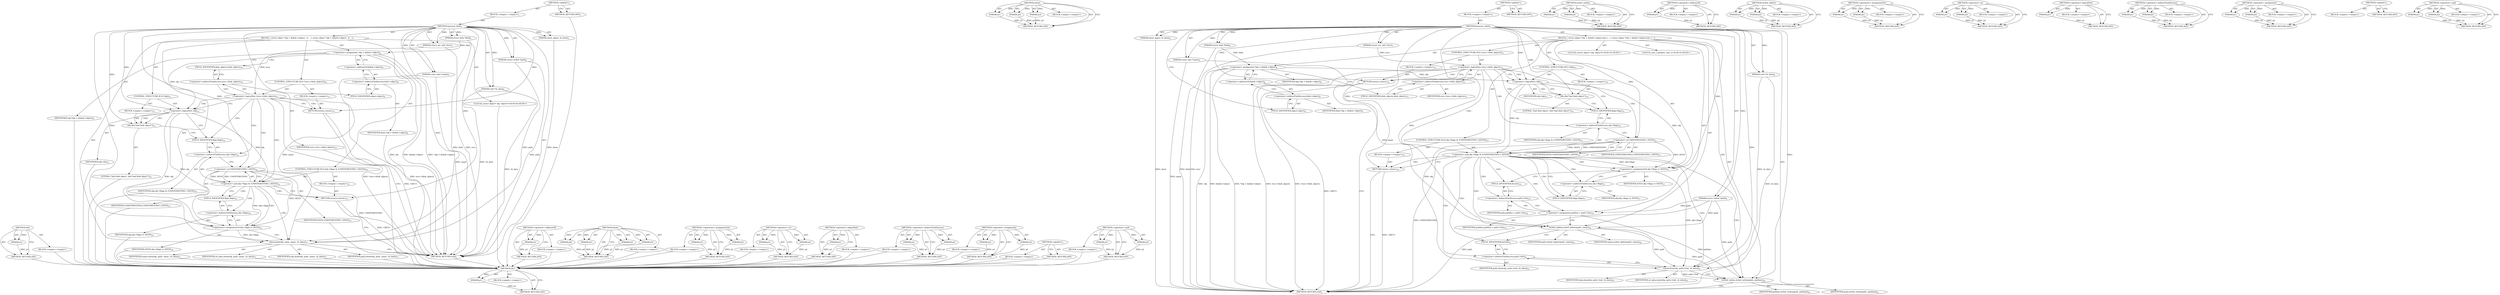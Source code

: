 digraph "&lt;operator&gt;.and" {
vulnerable_105 [label=<(METHOD,die)>];
vulnerable_106 [label=<(PARAM,p1)>];
vulnerable_107 [label=<(BLOCK,&lt;empty&gt;,&lt;empty&gt;)>];
vulnerable_108 [label=<(METHOD_RETURN,ANY)>];
vulnerable_6 [label=<(METHOD,&lt;global&gt;)<SUB>1</SUB>>];
vulnerable_7 [label=<(BLOCK,&lt;empty&gt;,&lt;empty&gt;)<SUB>1</SUB>>];
vulnerable_8 [label=<(METHOD,process_blob)<SUB>1</SUB>>];
vulnerable_9 [label=<(PARAM,struct rev_info *revs)<SUB>1</SUB>>];
vulnerable_10 [label=<(PARAM,struct blob *blob)<SUB>2</SUB>>];
vulnerable_11 [label=<(PARAM,show_object_fn show)<SUB>3</SUB>>];
vulnerable_12 [label=<(PARAM,struct strbuf *path)<SUB>4</SUB>>];
vulnerable_13 [label=<(PARAM,const char *name)<SUB>5</SUB>>];
vulnerable_14 [label=<(PARAM,void *cb_data)<SUB>6</SUB>>];
vulnerable_15 [label=<(BLOCK,{
 	struct object *obj = &amp;blob-&gt;object;
 
 	if ...,{
 	struct object *obj = &amp;blob-&gt;object;
 
 	if ...)<SUB>7</SUB>>];
vulnerable_16 [label="<(LOCAL,struct object* obj: object*)<SUB>8</SUB>>"];
vulnerable_17 [label=<(&lt;operator&gt;.assignment,*obj = &amp;blob-&gt;object)<SUB>8</SUB>>];
vulnerable_18 [label=<(IDENTIFIER,obj,*obj = &amp;blob-&gt;object)<SUB>8</SUB>>];
vulnerable_19 [label=<(&lt;operator&gt;.addressOf,&amp;blob-&gt;object)<SUB>8</SUB>>];
vulnerable_20 [label=<(&lt;operator&gt;.indirectFieldAccess,blob-&gt;object)<SUB>8</SUB>>];
vulnerable_21 [label=<(IDENTIFIER,blob,*obj = &amp;blob-&gt;object)<SUB>8</SUB>>];
vulnerable_22 [label=<(FIELD_IDENTIFIER,object,object)<SUB>8</SUB>>];
vulnerable_23 [label=<(CONTROL_STRUCTURE,IF,if (!revs-&gt;blob_objects))<SUB>10</SUB>>];
vulnerable_24 [label=<(&lt;operator&gt;.logicalNot,!revs-&gt;blob_objects)<SUB>10</SUB>>];
vulnerable_25 [label=<(&lt;operator&gt;.indirectFieldAccess,revs-&gt;blob_objects)<SUB>10</SUB>>];
vulnerable_26 [label=<(IDENTIFIER,revs,!revs-&gt;blob_objects)<SUB>10</SUB>>];
vulnerable_27 [label=<(FIELD_IDENTIFIER,blob_objects,blob_objects)<SUB>10</SUB>>];
vulnerable_28 [label=<(BLOCK,&lt;empty&gt;,&lt;empty&gt;)<SUB>11</SUB>>];
vulnerable_29 [label=<(RETURN,return;,return;)<SUB>11</SUB>>];
vulnerable_30 [label=<(CONTROL_STRUCTURE,IF,if (!obj))<SUB>12</SUB>>];
vulnerable_31 [label=<(&lt;operator&gt;.logicalNot,!obj)<SUB>12</SUB>>];
vulnerable_32 [label=<(IDENTIFIER,obj,!obj)<SUB>12</SUB>>];
vulnerable_33 [label=<(BLOCK,&lt;empty&gt;,&lt;empty&gt;)<SUB>13</SUB>>];
vulnerable_34 [label=<(die,die(&quot;bad blob object&quot;))<SUB>13</SUB>>];
vulnerable_35 [label=<(LITERAL,&quot;bad blob object&quot;,die(&quot;bad blob object&quot;))<SUB>13</SUB>>];
vulnerable_36 [label=<(CONTROL_STRUCTURE,IF,if (obj-&gt;flags &amp; (UNINTERESTING | SEEN)))<SUB>14</SUB>>];
vulnerable_37 [label=<(&lt;operator&gt;.and,obj-&gt;flags &amp; (UNINTERESTING | SEEN))<SUB>14</SUB>>];
vulnerable_38 [label=<(&lt;operator&gt;.indirectFieldAccess,obj-&gt;flags)<SUB>14</SUB>>];
vulnerable_39 [label=<(IDENTIFIER,obj,obj-&gt;flags &amp; (UNINTERESTING | SEEN))<SUB>14</SUB>>];
vulnerable_40 [label=<(FIELD_IDENTIFIER,flags,flags)<SUB>14</SUB>>];
vulnerable_41 [label=<(&lt;operator&gt;.or,UNINTERESTING | SEEN)<SUB>14</SUB>>];
vulnerable_42 [label=<(IDENTIFIER,UNINTERESTING,UNINTERESTING | SEEN)<SUB>14</SUB>>];
vulnerable_43 [label=<(IDENTIFIER,SEEN,UNINTERESTING | SEEN)<SUB>14</SUB>>];
vulnerable_44 [label=<(BLOCK,&lt;empty&gt;,&lt;empty&gt;)<SUB>15</SUB>>];
vulnerable_45 [label=<(RETURN,return;,return;)<SUB>15</SUB>>];
vulnerable_46 [label=<(&lt;operators&gt;.assignmentOr,obj-&gt;flags |= SEEN)<SUB>16</SUB>>];
vulnerable_47 [label=<(&lt;operator&gt;.indirectFieldAccess,obj-&gt;flags)<SUB>16</SUB>>];
vulnerable_48 [label=<(IDENTIFIER,obj,obj-&gt;flags |= SEEN)<SUB>16</SUB>>];
vulnerable_49 [label=<(FIELD_IDENTIFIER,flags,flags)<SUB>16</SUB>>];
vulnerable_50 [label=<(IDENTIFIER,SEEN,obj-&gt;flags |= SEEN)<SUB>16</SUB>>];
vulnerable_51 [label=<(show,show(obj, path, name, cb_data))<SUB>17</SUB>>];
vulnerable_52 [label=<(IDENTIFIER,obj,show(obj, path, name, cb_data))<SUB>17</SUB>>];
vulnerable_53 [label=<(IDENTIFIER,path,show(obj, path, name, cb_data))<SUB>17</SUB>>];
vulnerable_54 [label=<(IDENTIFIER,name,show(obj, path, name, cb_data))<SUB>17</SUB>>];
vulnerable_55 [label=<(IDENTIFIER,cb_data,show(obj, path, name, cb_data))<SUB>17</SUB>>];
vulnerable_56 [label=<(METHOD_RETURN,void)<SUB>1</SUB>>];
vulnerable_58 [label=<(METHOD_RETURN,ANY)<SUB>1</SUB>>];
vulnerable_92 [label=<(METHOD,&lt;operator&gt;.addressOf)>];
vulnerable_93 [label=<(PARAM,p1)>];
vulnerable_94 [label=<(BLOCK,&lt;empty&gt;,&lt;empty&gt;)>];
vulnerable_95 [label=<(METHOD_RETURN,ANY)>];
vulnerable_124 [label=<(METHOD,show)>];
vulnerable_125 [label=<(PARAM,p1)>];
vulnerable_126 [label=<(PARAM,p2)>];
vulnerable_127 [label=<(PARAM,p3)>];
vulnerable_128 [label=<(PARAM,p4)>];
vulnerable_129 [label=<(BLOCK,&lt;empty&gt;,&lt;empty&gt;)>];
vulnerable_130 [label=<(METHOD_RETURN,ANY)>];
vulnerable_119 [label=<(METHOD,&lt;operators&gt;.assignmentOr)>];
vulnerable_120 [label=<(PARAM,p1)>];
vulnerable_121 [label=<(PARAM,p2)>];
vulnerable_122 [label=<(BLOCK,&lt;empty&gt;,&lt;empty&gt;)>];
vulnerable_123 [label=<(METHOD_RETURN,ANY)>];
vulnerable_114 [label=<(METHOD,&lt;operator&gt;.or)>];
vulnerable_115 [label=<(PARAM,p1)>];
vulnerable_116 [label=<(PARAM,p2)>];
vulnerable_117 [label=<(BLOCK,&lt;empty&gt;,&lt;empty&gt;)>];
vulnerable_118 [label=<(METHOD_RETURN,ANY)>];
vulnerable_101 [label=<(METHOD,&lt;operator&gt;.logicalNot)>];
vulnerable_102 [label=<(PARAM,p1)>];
vulnerable_103 [label=<(BLOCK,&lt;empty&gt;,&lt;empty&gt;)>];
vulnerable_104 [label=<(METHOD_RETURN,ANY)>];
vulnerable_96 [label=<(METHOD,&lt;operator&gt;.indirectFieldAccess)>];
vulnerable_97 [label=<(PARAM,p1)>];
vulnerable_98 [label=<(PARAM,p2)>];
vulnerable_99 [label=<(BLOCK,&lt;empty&gt;,&lt;empty&gt;)>];
vulnerable_100 [label=<(METHOD_RETURN,ANY)>];
vulnerable_87 [label=<(METHOD,&lt;operator&gt;.assignment)>];
vulnerable_88 [label=<(PARAM,p1)>];
vulnerable_89 [label=<(PARAM,p2)>];
vulnerable_90 [label=<(BLOCK,&lt;empty&gt;,&lt;empty&gt;)>];
vulnerable_91 [label=<(METHOD_RETURN,ANY)>];
vulnerable_81 [label=<(METHOD,&lt;global&gt;)<SUB>1</SUB>>];
vulnerable_82 [label=<(BLOCK,&lt;empty&gt;,&lt;empty&gt;)>];
vulnerable_83 [label=<(METHOD_RETURN,ANY)>];
vulnerable_109 [label=<(METHOD,&lt;operator&gt;.and)>];
vulnerable_110 [label=<(PARAM,p1)>];
vulnerable_111 [label=<(PARAM,p2)>];
vulnerable_112 [label=<(BLOCK,&lt;empty&gt;,&lt;empty&gt;)>];
vulnerable_113 [label=<(METHOD_RETURN,ANY)>];
fixed_120 [label=<(METHOD,die)>];
fixed_121 [label=<(PARAM,p1)>];
fixed_122 [label=<(BLOCK,&lt;empty&gt;,&lt;empty&gt;)>];
fixed_123 [label=<(METHOD_RETURN,ANY)>];
fixed_144 [label=<(METHOD,show)>];
fixed_145 [label=<(PARAM,p1)>];
fixed_146 [label=<(PARAM,p2)>];
fixed_147 [label=<(PARAM,p3)>];
fixed_148 [label=<(BLOCK,&lt;empty&gt;,&lt;empty&gt;)>];
fixed_149 [label=<(METHOD_RETURN,ANY)>];
fixed_6 [label=<(METHOD,&lt;global&gt;)<SUB>1</SUB>>];
fixed_7 [label=<(BLOCK,&lt;empty&gt;,&lt;empty&gt;)<SUB>1</SUB>>];
fixed_8 [label=<(METHOD,process_blob)<SUB>1</SUB>>];
fixed_9 [label=<(PARAM,struct rev_info *revs)<SUB>1</SUB>>];
fixed_10 [label=<(PARAM,struct blob *blob)<SUB>2</SUB>>];
fixed_11 [label=<(PARAM,show_object_fn show)<SUB>3</SUB>>];
fixed_12 [label=<(PARAM,struct strbuf *path)<SUB>4</SUB>>];
fixed_13 [label=<(PARAM,const char *name)<SUB>5</SUB>>];
fixed_14 [label=<(PARAM,void *cb_data)<SUB>6</SUB>>];
fixed_15 [label=<(BLOCK,{
 	struct object *obj = &amp;blob-&gt;object;
	size_t...,{
 	struct object *obj = &amp;blob-&gt;object;
	size_t...)<SUB>7</SUB>>];
fixed_16 [label="<(LOCAL,struct object* obj: object*)<SUB>8</SUB>>"];
fixed_17 [label=<(&lt;operator&gt;.assignment,*obj = &amp;blob-&gt;object)<SUB>8</SUB>>];
fixed_18 [label=<(IDENTIFIER,obj,*obj = &amp;blob-&gt;object)<SUB>8</SUB>>];
fixed_19 [label=<(&lt;operator&gt;.addressOf,&amp;blob-&gt;object)<SUB>8</SUB>>];
fixed_20 [label=<(&lt;operator&gt;.indirectFieldAccess,blob-&gt;object)<SUB>8</SUB>>];
fixed_21 [label=<(IDENTIFIER,blob,*obj = &amp;blob-&gt;object)<SUB>8</SUB>>];
fixed_22 [label=<(FIELD_IDENTIFIER,object,object)<SUB>8</SUB>>];
fixed_23 [label="<(LOCAL,size_t pathlen: size_t)<SUB>9</SUB>>"];
fixed_24 [label=<(CONTROL_STRUCTURE,IF,if (!revs-&gt;blob_objects))<SUB>11</SUB>>];
fixed_25 [label=<(&lt;operator&gt;.logicalNot,!revs-&gt;blob_objects)<SUB>11</SUB>>];
fixed_26 [label=<(&lt;operator&gt;.indirectFieldAccess,revs-&gt;blob_objects)<SUB>11</SUB>>];
fixed_27 [label=<(IDENTIFIER,revs,!revs-&gt;blob_objects)<SUB>11</SUB>>];
fixed_28 [label=<(FIELD_IDENTIFIER,blob_objects,blob_objects)<SUB>11</SUB>>];
fixed_29 [label=<(BLOCK,&lt;empty&gt;,&lt;empty&gt;)<SUB>12</SUB>>];
fixed_30 [label=<(RETURN,return;,return;)<SUB>12</SUB>>];
fixed_31 [label=<(CONTROL_STRUCTURE,IF,if (!obj))<SUB>13</SUB>>];
fixed_32 [label=<(&lt;operator&gt;.logicalNot,!obj)<SUB>13</SUB>>];
fixed_33 [label=<(IDENTIFIER,obj,!obj)<SUB>13</SUB>>];
fixed_34 [label=<(BLOCK,&lt;empty&gt;,&lt;empty&gt;)<SUB>14</SUB>>];
fixed_35 [label=<(die,die(&quot;bad blob object&quot;))<SUB>14</SUB>>];
fixed_36 [label=<(LITERAL,&quot;bad blob object&quot;,die(&quot;bad blob object&quot;))<SUB>14</SUB>>];
fixed_37 [label=<(CONTROL_STRUCTURE,IF,if (obj-&gt;flags &amp; (UNINTERESTING | SEEN)))<SUB>15</SUB>>];
fixed_38 [label=<(&lt;operator&gt;.and,obj-&gt;flags &amp; (UNINTERESTING | SEEN))<SUB>15</SUB>>];
fixed_39 [label=<(&lt;operator&gt;.indirectFieldAccess,obj-&gt;flags)<SUB>15</SUB>>];
fixed_40 [label=<(IDENTIFIER,obj,obj-&gt;flags &amp; (UNINTERESTING | SEEN))<SUB>15</SUB>>];
fixed_41 [label=<(FIELD_IDENTIFIER,flags,flags)<SUB>15</SUB>>];
fixed_42 [label=<(&lt;operator&gt;.or,UNINTERESTING | SEEN)<SUB>15</SUB>>];
fixed_43 [label=<(IDENTIFIER,UNINTERESTING,UNINTERESTING | SEEN)<SUB>15</SUB>>];
fixed_44 [label=<(IDENTIFIER,SEEN,UNINTERESTING | SEEN)<SUB>15</SUB>>];
fixed_45 [label=<(BLOCK,&lt;empty&gt;,&lt;empty&gt;)<SUB>16</SUB>>];
fixed_46 [label=<(RETURN,return;,return;)<SUB>16</SUB>>];
fixed_47 [label=<(&lt;operators&gt;.assignmentOr,obj-&gt;flags |= SEEN)<SUB>17</SUB>>];
fixed_48 [label=<(&lt;operator&gt;.indirectFieldAccess,obj-&gt;flags)<SUB>17</SUB>>];
fixed_49 [label=<(IDENTIFIER,obj,obj-&gt;flags |= SEEN)<SUB>17</SUB>>];
fixed_50 [label=<(FIELD_IDENTIFIER,flags,flags)<SUB>17</SUB>>];
fixed_51 [label=<(IDENTIFIER,SEEN,obj-&gt;flags |= SEEN)<SUB>17</SUB>>];
fixed_52 [label=<(&lt;operator&gt;.assignment,pathlen = path-&gt;len)<SUB>19</SUB>>];
fixed_53 [label=<(IDENTIFIER,pathlen,pathlen = path-&gt;len)<SUB>19</SUB>>];
fixed_54 [label=<(&lt;operator&gt;.indirectFieldAccess,path-&gt;len)<SUB>19</SUB>>];
fixed_55 [label=<(IDENTIFIER,path,pathlen = path-&gt;len)<SUB>19</SUB>>];
fixed_56 [label=<(FIELD_IDENTIFIER,len,len)<SUB>19</SUB>>];
fixed_57 [label=<(strbuf_addstr,strbuf_addstr(path, name))<SUB>20</SUB>>];
fixed_58 [label=<(IDENTIFIER,path,strbuf_addstr(path, name))<SUB>20</SUB>>];
fixed_59 [label=<(IDENTIFIER,name,strbuf_addstr(path, name))<SUB>20</SUB>>];
fixed_60 [label=<(show,show(obj, path-&gt;buf, cb_data))<SUB>21</SUB>>];
fixed_61 [label=<(IDENTIFIER,obj,show(obj, path-&gt;buf, cb_data))<SUB>21</SUB>>];
fixed_62 [label=<(&lt;operator&gt;.indirectFieldAccess,path-&gt;buf)<SUB>21</SUB>>];
fixed_63 [label=<(IDENTIFIER,path,show(obj, path-&gt;buf, cb_data))<SUB>21</SUB>>];
fixed_64 [label=<(FIELD_IDENTIFIER,buf,buf)<SUB>21</SUB>>];
fixed_65 [label=<(IDENTIFIER,cb_data,show(obj, path-&gt;buf, cb_data))<SUB>21</SUB>>];
fixed_66 [label=<(strbuf_setlen,strbuf_setlen(path, pathlen))<SUB>22</SUB>>];
fixed_67 [label=<(IDENTIFIER,path,strbuf_setlen(path, pathlen))<SUB>22</SUB>>];
fixed_68 [label=<(IDENTIFIER,pathlen,strbuf_setlen(path, pathlen))<SUB>22</SUB>>];
fixed_69 [label=<(METHOD_RETURN,void)<SUB>1</SUB>>];
fixed_71 [label=<(METHOD_RETURN,ANY)<SUB>1</SUB>>];
fixed_150 [label=<(METHOD,strbuf_setlen)>];
fixed_151 [label=<(PARAM,p1)>];
fixed_152 [label=<(PARAM,p2)>];
fixed_153 [label=<(BLOCK,&lt;empty&gt;,&lt;empty&gt;)>];
fixed_154 [label=<(METHOD_RETURN,ANY)>];
fixed_107 [label=<(METHOD,&lt;operator&gt;.addressOf)>];
fixed_108 [label=<(PARAM,p1)>];
fixed_109 [label=<(BLOCK,&lt;empty&gt;,&lt;empty&gt;)>];
fixed_110 [label=<(METHOD_RETURN,ANY)>];
fixed_139 [label=<(METHOD,strbuf_addstr)>];
fixed_140 [label=<(PARAM,p1)>];
fixed_141 [label=<(PARAM,p2)>];
fixed_142 [label=<(BLOCK,&lt;empty&gt;,&lt;empty&gt;)>];
fixed_143 [label=<(METHOD_RETURN,ANY)>];
fixed_134 [label=<(METHOD,&lt;operators&gt;.assignmentOr)>];
fixed_135 [label=<(PARAM,p1)>];
fixed_136 [label=<(PARAM,p2)>];
fixed_137 [label=<(BLOCK,&lt;empty&gt;,&lt;empty&gt;)>];
fixed_138 [label=<(METHOD_RETURN,ANY)>];
fixed_129 [label=<(METHOD,&lt;operator&gt;.or)>];
fixed_130 [label=<(PARAM,p1)>];
fixed_131 [label=<(PARAM,p2)>];
fixed_132 [label=<(BLOCK,&lt;empty&gt;,&lt;empty&gt;)>];
fixed_133 [label=<(METHOD_RETURN,ANY)>];
fixed_116 [label=<(METHOD,&lt;operator&gt;.logicalNot)>];
fixed_117 [label=<(PARAM,p1)>];
fixed_118 [label=<(BLOCK,&lt;empty&gt;,&lt;empty&gt;)>];
fixed_119 [label=<(METHOD_RETURN,ANY)>];
fixed_111 [label=<(METHOD,&lt;operator&gt;.indirectFieldAccess)>];
fixed_112 [label=<(PARAM,p1)>];
fixed_113 [label=<(PARAM,p2)>];
fixed_114 [label=<(BLOCK,&lt;empty&gt;,&lt;empty&gt;)>];
fixed_115 [label=<(METHOD_RETURN,ANY)>];
fixed_102 [label=<(METHOD,&lt;operator&gt;.assignment)>];
fixed_103 [label=<(PARAM,p1)>];
fixed_104 [label=<(PARAM,p2)>];
fixed_105 [label=<(BLOCK,&lt;empty&gt;,&lt;empty&gt;)>];
fixed_106 [label=<(METHOD_RETURN,ANY)>];
fixed_96 [label=<(METHOD,&lt;global&gt;)<SUB>1</SUB>>];
fixed_97 [label=<(BLOCK,&lt;empty&gt;,&lt;empty&gt;)>];
fixed_98 [label=<(METHOD_RETURN,ANY)>];
fixed_124 [label=<(METHOD,&lt;operator&gt;.and)>];
fixed_125 [label=<(PARAM,p1)>];
fixed_126 [label=<(PARAM,p2)>];
fixed_127 [label=<(BLOCK,&lt;empty&gt;,&lt;empty&gt;)>];
fixed_128 [label=<(METHOD_RETURN,ANY)>];
vulnerable_105 -> vulnerable_106  [key=0, label="AST: "];
vulnerable_105 -> vulnerable_106  [key=1, label="DDG: "];
vulnerable_105 -> vulnerable_107  [key=0, label="AST: "];
vulnerable_105 -> vulnerable_108  [key=0, label="AST: "];
vulnerable_105 -> vulnerable_108  [key=1, label="CFG: "];
vulnerable_106 -> vulnerable_108  [key=0, label="DDG: p1"];
vulnerable_107 -> fixed_120  [key=0];
vulnerable_108 -> fixed_120  [key=0];
vulnerable_6 -> vulnerable_7  [key=0, label="AST: "];
vulnerable_6 -> vulnerable_58  [key=0, label="AST: "];
vulnerable_6 -> vulnerable_58  [key=1, label="CFG: "];
vulnerable_7 -> vulnerable_8  [key=0, label="AST: "];
vulnerable_8 -> vulnerable_9  [key=0, label="AST: "];
vulnerable_8 -> vulnerable_9  [key=1, label="DDG: "];
vulnerable_8 -> vulnerable_10  [key=0, label="AST: "];
vulnerable_8 -> vulnerable_10  [key=1, label="DDG: "];
vulnerable_8 -> vulnerable_11  [key=0, label="AST: "];
vulnerable_8 -> vulnerable_11  [key=1, label="DDG: "];
vulnerable_8 -> vulnerable_12  [key=0, label="AST: "];
vulnerable_8 -> vulnerable_12  [key=1, label="DDG: "];
vulnerable_8 -> vulnerable_13  [key=0, label="AST: "];
vulnerable_8 -> vulnerable_13  [key=1, label="DDG: "];
vulnerable_8 -> vulnerable_14  [key=0, label="AST: "];
vulnerable_8 -> vulnerable_14  [key=1, label="DDG: "];
vulnerable_8 -> vulnerable_15  [key=0, label="AST: "];
vulnerable_8 -> vulnerable_56  [key=0, label="AST: "];
vulnerable_8 -> vulnerable_22  [key=0, label="CFG: "];
vulnerable_8 -> vulnerable_46  [key=0, label="DDG: "];
vulnerable_8 -> vulnerable_51  [key=0, label="DDG: "];
vulnerable_8 -> vulnerable_29  [key=0, label="DDG: "];
vulnerable_8 -> vulnerable_31  [key=0, label="DDG: "];
vulnerable_8 -> vulnerable_45  [key=0, label="DDG: "];
vulnerable_8 -> vulnerable_34  [key=0, label="DDG: "];
vulnerable_8 -> vulnerable_41  [key=0, label="DDG: "];
vulnerable_9 -> vulnerable_56  [key=0, label="DDG: revs"];
vulnerable_9 -> vulnerable_24  [key=0, label="DDG: revs"];
vulnerable_10 -> vulnerable_56  [key=0, label="DDG: blob"];
vulnerable_10 -> vulnerable_17  [key=0, label="DDG: blob"];
vulnerable_11 -> vulnerable_56  [key=0, label="DDG: show"];
vulnerable_12 -> vulnerable_56  [key=0, label="DDG: path"];
vulnerable_12 -> vulnerable_51  [key=0, label="DDG: path"];
vulnerable_13 -> vulnerable_56  [key=0, label="DDG: name"];
vulnerable_13 -> vulnerable_51  [key=0, label="DDG: name"];
vulnerable_14 -> vulnerable_56  [key=0, label="DDG: cb_data"];
vulnerable_14 -> vulnerable_51  [key=0, label="DDG: cb_data"];
vulnerable_15 -> vulnerable_16  [key=0, label="AST: "];
vulnerable_15 -> vulnerable_17  [key=0, label="AST: "];
vulnerable_15 -> vulnerable_23  [key=0, label="AST: "];
vulnerable_15 -> vulnerable_30  [key=0, label="AST: "];
vulnerable_15 -> vulnerable_36  [key=0, label="AST: "];
vulnerable_15 -> vulnerable_46  [key=0, label="AST: "];
vulnerable_15 -> vulnerable_51  [key=0, label="AST: "];
vulnerable_16 -> fixed_120  [key=0];
vulnerable_17 -> vulnerable_18  [key=0, label="AST: "];
vulnerable_17 -> vulnerable_19  [key=0, label="AST: "];
vulnerable_17 -> vulnerable_27  [key=0, label="CFG: "];
vulnerable_17 -> vulnerable_56  [key=0, label="DDG: obj"];
vulnerable_17 -> vulnerable_56  [key=1, label="DDG: &amp;blob-&gt;object"];
vulnerable_17 -> vulnerable_56  [key=2, label="DDG: *obj = &amp;blob-&gt;object"];
vulnerable_17 -> vulnerable_31  [key=0, label="DDG: obj"];
vulnerable_18 -> fixed_120  [key=0];
vulnerable_19 -> vulnerable_20  [key=0, label="AST: "];
vulnerable_19 -> vulnerable_17  [key=0, label="CFG: "];
vulnerable_20 -> vulnerable_21  [key=0, label="AST: "];
vulnerable_20 -> vulnerable_22  [key=0, label="AST: "];
vulnerable_20 -> vulnerable_19  [key=0, label="CFG: "];
vulnerable_21 -> fixed_120  [key=0];
vulnerable_22 -> vulnerable_20  [key=0, label="CFG: "];
vulnerable_23 -> vulnerable_24  [key=0, label="AST: "];
vulnerable_23 -> vulnerable_28  [key=0, label="AST: "];
vulnerable_24 -> vulnerable_25  [key=0, label="AST: "];
vulnerable_24 -> vulnerable_29  [key=0, label="CFG: "];
vulnerable_24 -> vulnerable_29  [key=1, label="CDG: "];
vulnerable_24 -> vulnerable_31  [key=0, label="CFG: "];
vulnerable_24 -> vulnerable_31  [key=1, label="CDG: "];
vulnerable_24 -> vulnerable_56  [key=0, label="DDG: revs-&gt;blob_objects"];
vulnerable_24 -> vulnerable_56  [key=1, label="DDG: !revs-&gt;blob_objects"];
vulnerable_24 -> vulnerable_40  [key=0, label="CDG: "];
vulnerable_24 -> vulnerable_37  [key=0, label="CDG: "];
vulnerable_24 -> vulnerable_38  [key=0, label="CDG: "];
vulnerable_24 -> vulnerable_41  [key=0, label="CDG: "];
vulnerable_25 -> vulnerable_26  [key=0, label="AST: "];
vulnerable_25 -> vulnerable_27  [key=0, label="AST: "];
vulnerable_25 -> vulnerable_24  [key=0, label="CFG: "];
vulnerable_26 -> fixed_120  [key=0];
vulnerable_27 -> vulnerable_25  [key=0, label="CFG: "];
vulnerable_28 -> vulnerable_29  [key=0, label="AST: "];
vulnerable_29 -> vulnerable_56  [key=0, label="CFG: "];
vulnerable_29 -> vulnerable_56  [key=1, label="DDG: &lt;RET&gt;"];
vulnerable_30 -> vulnerable_31  [key=0, label="AST: "];
vulnerable_30 -> vulnerable_33  [key=0, label="AST: "];
vulnerable_31 -> vulnerable_32  [key=0, label="AST: "];
vulnerable_31 -> vulnerable_34  [key=0, label="CFG: "];
vulnerable_31 -> vulnerable_34  [key=1, label="CDG: "];
vulnerable_31 -> vulnerable_40  [key=0, label="CFG: "];
vulnerable_31 -> vulnerable_46  [key=0, label="DDG: obj"];
vulnerable_31 -> vulnerable_51  [key=0, label="DDG: obj"];
vulnerable_31 -> vulnerable_37  [key=0, label="DDG: obj"];
vulnerable_32 -> fixed_120  [key=0];
vulnerable_33 -> vulnerable_34  [key=0, label="AST: "];
vulnerable_34 -> vulnerable_35  [key=0, label="AST: "];
vulnerable_34 -> vulnerable_40  [key=0, label="CFG: "];
vulnerable_35 -> fixed_120  [key=0];
vulnerable_36 -> vulnerable_37  [key=0, label="AST: "];
vulnerable_36 -> vulnerable_44  [key=0, label="AST: "];
vulnerable_37 -> vulnerable_38  [key=0, label="AST: "];
vulnerable_37 -> vulnerable_41  [key=0, label="AST: "];
vulnerable_37 -> vulnerable_45  [key=0, label="CFG: "];
vulnerable_37 -> vulnerable_45  [key=1, label="CDG: "];
vulnerable_37 -> vulnerable_49  [key=0, label="CFG: "];
vulnerable_37 -> vulnerable_49  [key=1, label="CDG: "];
vulnerable_37 -> vulnerable_46  [key=0, label="DDG: obj-&gt;flags"];
vulnerable_37 -> vulnerable_46  [key=1, label="CDG: "];
vulnerable_37 -> vulnerable_47  [key=0, label="CDG: "];
vulnerable_37 -> vulnerable_51  [key=0, label="CDG: "];
vulnerable_38 -> vulnerable_39  [key=0, label="AST: "];
vulnerable_38 -> vulnerable_40  [key=0, label="AST: "];
vulnerable_38 -> vulnerable_41  [key=0, label="CFG: "];
vulnerable_39 -> fixed_120  [key=0];
vulnerable_40 -> vulnerable_38  [key=0, label="CFG: "];
vulnerable_41 -> vulnerable_42  [key=0, label="AST: "];
vulnerable_41 -> vulnerable_43  [key=0, label="AST: "];
vulnerable_41 -> vulnerable_37  [key=0, label="CFG: "];
vulnerable_41 -> vulnerable_37  [key=1, label="DDG: UNINTERESTING"];
vulnerable_41 -> vulnerable_37  [key=2, label="DDG: SEEN"];
vulnerable_41 -> vulnerable_56  [key=0, label="DDG: UNINTERESTING"];
vulnerable_41 -> vulnerable_46  [key=0, label="DDG: SEEN"];
vulnerable_42 -> fixed_120  [key=0];
vulnerable_43 -> fixed_120  [key=0];
vulnerable_44 -> vulnerable_45  [key=0, label="AST: "];
vulnerable_45 -> vulnerable_56  [key=0, label="CFG: "];
vulnerable_45 -> vulnerable_56  [key=1, label="DDG: &lt;RET&gt;"];
vulnerable_46 -> vulnerable_47  [key=0, label="AST: "];
vulnerable_46 -> vulnerable_50  [key=0, label="AST: "];
vulnerable_46 -> vulnerable_51  [key=0, label="CFG: "];
vulnerable_46 -> vulnerable_51  [key=1, label="DDG: obj-&gt;flags"];
vulnerable_47 -> vulnerable_48  [key=0, label="AST: "];
vulnerable_47 -> vulnerable_49  [key=0, label="AST: "];
vulnerable_47 -> vulnerable_46  [key=0, label="CFG: "];
vulnerable_48 -> fixed_120  [key=0];
vulnerable_49 -> vulnerable_47  [key=0, label="CFG: "];
vulnerable_50 -> fixed_120  [key=0];
vulnerable_51 -> vulnerable_52  [key=0, label="AST: "];
vulnerable_51 -> vulnerable_53  [key=0, label="AST: "];
vulnerable_51 -> vulnerable_54  [key=0, label="AST: "];
vulnerable_51 -> vulnerable_55  [key=0, label="AST: "];
vulnerable_51 -> vulnerable_56  [key=0, label="CFG: "];
vulnerable_52 -> fixed_120  [key=0];
vulnerable_53 -> fixed_120  [key=0];
vulnerable_54 -> fixed_120  [key=0];
vulnerable_55 -> fixed_120  [key=0];
vulnerable_56 -> fixed_120  [key=0];
vulnerable_58 -> fixed_120  [key=0];
vulnerable_92 -> vulnerable_93  [key=0, label="AST: "];
vulnerable_92 -> vulnerable_93  [key=1, label="DDG: "];
vulnerable_92 -> vulnerable_94  [key=0, label="AST: "];
vulnerable_92 -> vulnerable_95  [key=0, label="AST: "];
vulnerable_92 -> vulnerable_95  [key=1, label="CFG: "];
vulnerable_93 -> vulnerable_95  [key=0, label="DDG: p1"];
vulnerable_94 -> fixed_120  [key=0];
vulnerable_95 -> fixed_120  [key=0];
vulnerable_124 -> vulnerable_125  [key=0, label="AST: "];
vulnerable_124 -> vulnerable_125  [key=1, label="DDG: "];
vulnerable_124 -> vulnerable_129  [key=0, label="AST: "];
vulnerable_124 -> vulnerable_126  [key=0, label="AST: "];
vulnerable_124 -> vulnerable_126  [key=1, label="DDG: "];
vulnerable_124 -> vulnerable_130  [key=0, label="AST: "];
vulnerable_124 -> vulnerable_130  [key=1, label="CFG: "];
vulnerable_124 -> vulnerable_127  [key=0, label="AST: "];
vulnerable_124 -> vulnerable_127  [key=1, label="DDG: "];
vulnerable_124 -> vulnerable_128  [key=0, label="AST: "];
vulnerable_124 -> vulnerable_128  [key=1, label="DDG: "];
vulnerable_125 -> vulnerable_130  [key=0, label="DDG: p1"];
vulnerable_126 -> vulnerable_130  [key=0, label="DDG: p2"];
vulnerable_127 -> vulnerable_130  [key=0, label="DDG: p3"];
vulnerable_128 -> vulnerable_130  [key=0, label="DDG: p4"];
vulnerable_129 -> fixed_120  [key=0];
vulnerable_130 -> fixed_120  [key=0];
vulnerable_119 -> vulnerable_120  [key=0, label="AST: "];
vulnerable_119 -> vulnerable_120  [key=1, label="DDG: "];
vulnerable_119 -> vulnerable_122  [key=0, label="AST: "];
vulnerable_119 -> vulnerable_121  [key=0, label="AST: "];
vulnerable_119 -> vulnerable_121  [key=1, label="DDG: "];
vulnerable_119 -> vulnerable_123  [key=0, label="AST: "];
vulnerable_119 -> vulnerable_123  [key=1, label="CFG: "];
vulnerable_120 -> vulnerable_123  [key=0, label="DDG: p1"];
vulnerable_121 -> vulnerable_123  [key=0, label="DDG: p2"];
vulnerable_122 -> fixed_120  [key=0];
vulnerable_123 -> fixed_120  [key=0];
vulnerable_114 -> vulnerable_115  [key=0, label="AST: "];
vulnerable_114 -> vulnerable_115  [key=1, label="DDG: "];
vulnerable_114 -> vulnerable_117  [key=0, label="AST: "];
vulnerable_114 -> vulnerable_116  [key=0, label="AST: "];
vulnerable_114 -> vulnerable_116  [key=1, label="DDG: "];
vulnerable_114 -> vulnerable_118  [key=0, label="AST: "];
vulnerable_114 -> vulnerable_118  [key=1, label="CFG: "];
vulnerable_115 -> vulnerable_118  [key=0, label="DDG: p1"];
vulnerable_116 -> vulnerable_118  [key=0, label="DDG: p2"];
vulnerable_117 -> fixed_120  [key=0];
vulnerable_118 -> fixed_120  [key=0];
vulnerable_101 -> vulnerable_102  [key=0, label="AST: "];
vulnerable_101 -> vulnerable_102  [key=1, label="DDG: "];
vulnerable_101 -> vulnerable_103  [key=0, label="AST: "];
vulnerable_101 -> vulnerable_104  [key=0, label="AST: "];
vulnerable_101 -> vulnerable_104  [key=1, label="CFG: "];
vulnerable_102 -> vulnerable_104  [key=0, label="DDG: p1"];
vulnerable_103 -> fixed_120  [key=0];
vulnerable_104 -> fixed_120  [key=0];
vulnerable_96 -> vulnerable_97  [key=0, label="AST: "];
vulnerable_96 -> vulnerable_97  [key=1, label="DDG: "];
vulnerable_96 -> vulnerable_99  [key=0, label="AST: "];
vulnerable_96 -> vulnerable_98  [key=0, label="AST: "];
vulnerable_96 -> vulnerable_98  [key=1, label="DDG: "];
vulnerable_96 -> vulnerable_100  [key=0, label="AST: "];
vulnerable_96 -> vulnerable_100  [key=1, label="CFG: "];
vulnerable_97 -> vulnerable_100  [key=0, label="DDG: p1"];
vulnerable_98 -> vulnerable_100  [key=0, label="DDG: p2"];
vulnerable_99 -> fixed_120  [key=0];
vulnerable_100 -> fixed_120  [key=0];
vulnerable_87 -> vulnerable_88  [key=0, label="AST: "];
vulnerable_87 -> vulnerable_88  [key=1, label="DDG: "];
vulnerable_87 -> vulnerable_90  [key=0, label="AST: "];
vulnerable_87 -> vulnerable_89  [key=0, label="AST: "];
vulnerable_87 -> vulnerable_89  [key=1, label="DDG: "];
vulnerable_87 -> vulnerable_91  [key=0, label="AST: "];
vulnerable_87 -> vulnerable_91  [key=1, label="CFG: "];
vulnerable_88 -> vulnerable_91  [key=0, label="DDG: p1"];
vulnerable_89 -> vulnerable_91  [key=0, label="DDG: p2"];
vulnerable_90 -> fixed_120  [key=0];
vulnerable_91 -> fixed_120  [key=0];
vulnerable_81 -> vulnerable_82  [key=0, label="AST: "];
vulnerable_81 -> vulnerable_83  [key=0, label="AST: "];
vulnerable_81 -> vulnerable_83  [key=1, label="CFG: "];
vulnerable_82 -> fixed_120  [key=0];
vulnerable_83 -> fixed_120  [key=0];
vulnerable_109 -> vulnerable_110  [key=0, label="AST: "];
vulnerable_109 -> vulnerable_110  [key=1, label="DDG: "];
vulnerable_109 -> vulnerable_112  [key=0, label="AST: "];
vulnerable_109 -> vulnerable_111  [key=0, label="AST: "];
vulnerable_109 -> vulnerable_111  [key=1, label="DDG: "];
vulnerable_109 -> vulnerable_113  [key=0, label="AST: "];
vulnerable_109 -> vulnerable_113  [key=1, label="CFG: "];
vulnerable_110 -> vulnerable_113  [key=0, label="DDG: p1"];
vulnerable_111 -> vulnerable_113  [key=0, label="DDG: p2"];
vulnerable_112 -> fixed_120  [key=0];
vulnerable_113 -> fixed_120  [key=0];
fixed_120 -> fixed_121  [key=0, label="AST: "];
fixed_120 -> fixed_121  [key=1, label="DDG: "];
fixed_120 -> fixed_122  [key=0, label="AST: "];
fixed_120 -> fixed_123  [key=0, label="AST: "];
fixed_120 -> fixed_123  [key=1, label="CFG: "];
fixed_121 -> fixed_123  [key=0, label="DDG: p1"];
fixed_144 -> fixed_145  [key=0, label="AST: "];
fixed_144 -> fixed_145  [key=1, label="DDG: "];
fixed_144 -> fixed_148  [key=0, label="AST: "];
fixed_144 -> fixed_146  [key=0, label="AST: "];
fixed_144 -> fixed_146  [key=1, label="DDG: "];
fixed_144 -> fixed_149  [key=0, label="AST: "];
fixed_144 -> fixed_149  [key=1, label="CFG: "];
fixed_144 -> fixed_147  [key=0, label="AST: "];
fixed_144 -> fixed_147  [key=1, label="DDG: "];
fixed_145 -> fixed_149  [key=0, label="DDG: p1"];
fixed_146 -> fixed_149  [key=0, label="DDG: p2"];
fixed_147 -> fixed_149  [key=0, label="DDG: p3"];
fixed_6 -> fixed_7  [key=0, label="AST: "];
fixed_6 -> fixed_71  [key=0, label="AST: "];
fixed_6 -> fixed_71  [key=1, label="CFG: "];
fixed_7 -> fixed_8  [key=0, label="AST: "];
fixed_8 -> fixed_9  [key=0, label="AST: "];
fixed_8 -> fixed_9  [key=1, label="DDG: "];
fixed_8 -> fixed_10  [key=0, label="AST: "];
fixed_8 -> fixed_10  [key=1, label="DDG: "];
fixed_8 -> fixed_11  [key=0, label="AST: "];
fixed_8 -> fixed_11  [key=1, label="DDG: "];
fixed_8 -> fixed_12  [key=0, label="AST: "];
fixed_8 -> fixed_12  [key=1, label="DDG: "];
fixed_8 -> fixed_13  [key=0, label="AST: "];
fixed_8 -> fixed_13  [key=1, label="DDG: "];
fixed_8 -> fixed_14  [key=0, label="AST: "];
fixed_8 -> fixed_14  [key=1, label="DDG: "];
fixed_8 -> fixed_15  [key=0, label="AST: "];
fixed_8 -> fixed_69  [key=0, label="AST: "];
fixed_8 -> fixed_22  [key=0, label="CFG: "];
fixed_8 -> fixed_47  [key=0, label="DDG: "];
fixed_8 -> fixed_57  [key=0, label="DDG: "];
fixed_8 -> fixed_60  [key=0, label="DDG: "];
fixed_8 -> fixed_66  [key=0, label="DDG: "];
fixed_8 -> fixed_30  [key=0, label="DDG: "];
fixed_8 -> fixed_32  [key=0, label="DDG: "];
fixed_8 -> fixed_46  [key=0, label="DDG: "];
fixed_8 -> fixed_35  [key=0, label="DDG: "];
fixed_8 -> fixed_42  [key=0, label="DDG: "];
fixed_9 -> fixed_69  [key=0, label="DDG: revs"];
fixed_9 -> fixed_25  [key=0, label="DDG: revs"];
fixed_10 -> fixed_69  [key=0, label="DDG: blob"];
fixed_10 -> fixed_17  [key=0, label="DDG: blob"];
fixed_11 -> fixed_69  [key=0, label="DDG: show"];
fixed_12 -> fixed_69  [key=0, label="DDG: path"];
fixed_12 -> fixed_52  [key=0, label="DDG: path"];
fixed_12 -> fixed_57  [key=0, label="DDG: path"];
fixed_12 -> fixed_66  [key=0, label="DDG: path"];
fixed_13 -> fixed_69  [key=0, label="DDG: name"];
fixed_13 -> fixed_57  [key=0, label="DDG: name"];
fixed_14 -> fixed_69  [key=0, label="DDG: cb_data"];
fixed_14 -> fixed_60  [key=0, label="DDG: cb_data"];
fixed_15 -> fixed_16  [key=0, label="AST: "];
fixed_15 -> fixed_17  [key=0, label="AST: "];
fixed_15 -> fixed_23  [key=0, label="AST: "];
fixed_15 -> fixed_24  [key=0, label="AST: "];
fixed_15 -> fixed_31  [key=0, label="AST: "];
fixed_15 -> fixed_37  [key=0, label="AST: "];
fixed_15 -> fixed_47  [key=0, label="AST: "];
fixed_15 -> fixed_52  [key=0, label="AST: "];
fixed_15 -> fixed_57  [key=0, label="AST: "];
fixed_15 -> fixed_60  [key=0, label="AST: "];
fixed_15 -> fixed_66  [key=0, label="AST: "];
fixed_17 -> fixed_18  [key=0, label="AST: "];
fixed_17 -> fixed_19  [key=0, label="AST: "];
fixed_17 -> fixed_28  [key=0, label="CFG: "];
fixed_17 -> fixed_69  [key=0, label="DDG: obj"];
fixed_17 -> fixed_69  [key=1, label="DDG: &amp;blob-&gt;object"];
fixed_17 -> fixed_69  [key=2, label="DDG: *obj = &amp;blob-&gt;object"];
fixed_17 -> fixed_32  [key=0, label="DDG: obj"];
fixed_19 -> fixed_20  [key=0, label="AST: "];
fixed_19 -> fixed_17  [key=0, label="CFG: "];
fixed_20 -> fixed_21  [key=0, label="AST: "];
fixed_20 -> fixed_22  [key=0, label="AST: "];
fixed_20 -> fixed_19  [key=0, label="CFG: "];
fixed_22 -> fixed_20  [key=0, label="CFG: "];
fixed_24 -> fixed_25  [key=0, label="AST: "];
fixed_24 -> fixed_29  [key=0, label="AST: "];
fixed_25 -> fixed_26  [key=0, label="AST: "];
fixed_25 -> fixed_30  [key=0, label="CFG: "];
fixed_25 -> fixed_30  [key=1, label="CDG: "];
fixed_25 -> fixed_32  [key=0, label="CFG: "];
fixed_25 -> fixed_32  [key=1, label="CDG: "];
fixed_25 -> fixed_69  [key=0, label="DDG: revs-&gt;blob_objects"];
fixed_25 -> fixed_69  [key=1, label="DDG: !revs-&gt;blob_objects"];
fixed_25 -> fixed_42  [key=0, label="CDG: "];
fixed_25 -> fixed_38  [key=0, label="CDG: "];
fixed_25 -> fixed_41  [key=0, label="CDG: "];
fixed_25 -> fixed_39  [key=0, label="CDG: "];
fixed_26 -> fixed_27  [key=0, label="AST: "];
fixed_26 -> fixed_28  [key=0, label="AST: "];
fixed_26 -> fixed_25  [key=0, label="CFG: "];
fixed_28 -> fixed_26  [key=0, label="CFG: "];
fixed_29 -> fixed_30  [key=0, label="AST: "];
fixed_30 -> fixed_69  [key=0, label="CFG: "];
fixed_30 -> fixed_69  [key=1, label="DDG: &lt;RET&gt;"];
fixed_31 -> fixed_32  [key=0, label="AST: "];
fixed_31 -> fixed_34  [key=0, label="AST: "];
fixed_32 -> fixed_33  [key=0, label="AST: "];
fixed_32 -> fixed_35  [key=0, label="CFG: "];
fixed_32 -> fixed_35  [key=1, label="CDG: "];
fixed_32 -> fixed_41  [key=0, label="CFG: "];
fixed_32 -> fixed_47  [key=0, label="DDG: obj"];
fixed_32 -> fixed_60  [key=0, label="DDG: obj"];
fixed_32 -> fixed_38  [key=0, label="DDG: obj"];
fixed_34 -> fixed_35  [key=0, label="AST: "];
fixed_35 -> fixed_36  [key=0, label="AST: "];
fixed_35 -> fixed_41  [key=0, label="CFG: "];
fixed_37 -> fixed_38  [key=0, label="AST: "];
fixed_37 -> fixed_45  [key=0, label="AST: "];
fixed_38 -> fixed_39  [key=0, label="AST: "];
fixed_38 -> fixed_42  [key=0, label="AST: "];
fixed_38 -> fixed_46  [key=0, label="CFG: "];
fixed_38 -> fixed_46  [key=1, label="CDG: "];
fixed_38 -> fixed_50  [key=0, label="CFG: "];
fixed_38 -> fixed_50  [key=1, label="CDG: "];
fixed_38 -> fixed_47  [key=0, label="DDG: obj-&gt;flags"];
fixed_38 -> fixed_47  [key=1, label="CDG: "];
fixed_38 -> fixed_48  [key=0, label="CDG: "];
fixed_38 -> fixed_60  [key=0, label="CDG: "];
fixed_38 -> fixed_64  [key=0, label="CDG: "];
fixed_38 -> fixed_57  [key=0, label="CDG: "];
fixed_38 -> fixed_66  [key=0, label="CDG: "];
fixed_38 -> fixed_52  [key=0, label="CDG: "];
fixed_38 -> fixed_56  [key=0, label="CDG: "];
fixed_38 -> fixed_54  [key=0, label="CDG: "];
fixed_38 -> fixed_62  [key=0, label="CDG: "];
fixed_39 -> fixed_40  [key=0, label="AST: "];
fixed_39 -> fixed_41  [key=0, label="AST: "];
fixed_39 -> fixed_42  [key=0, label="CFG: "];
fixed_41 -> fixed_39  [key=0, label="CFG: "];
fixed_42 -> fixed_43  [key=0, label="AST: "];
fixed_42 -> fixed_44  [key=0, label="AST: "];
fixed_42 -> fixed_38  [key=0, label="CFG: "];
fixed_42 -> fixed_38  [key=1, label="DDG: UNINTERESTING"];
fixed_42 -> fixed_38  [key=2, label="DDG: SEEN"];
fixed_42 -> fixed_69  [key=0, label="DDG: UNINTERESTING"];
fixed_42 -> fixed_47  [key=0, label="DDG: SEEN"];
fixed_45 -> fixed_46  [key=0, label="AST: "];
fixed_46 -> fixed_69  [key=0, label="CFG: "];
fixed_46 -> fixed_69  [key=1, label="DDG: &lt;RET&gt;"];
fixed_47 -> fixed_48  [key=0, label="AST: "];
fixed_47 -> fixed_51  [key=0, label="AST: "];
fixed_47 -> fixed_56  [key=0, label="CFG: "];
fixed_47 -> fixed_60  [key=0, label="DDG: obj-&gt;flags"];
fixed_48 -> fixed_49  [key=0, label="AST: "];
fixed_48 -> fixed_50  [key=0, label="AST: "];
fixed_48 -> fixed_47  [key=0, label="CFG: "];
fixed_50 -> fixed_48  [key=0, label="CFG: "];
fixed_52 -> fixed_53  [key=0, label="AST: "];
fixed_52 -> fixed_54  [key=0, label="AST: "];
fixed_52 -> fixed_57  [key=0, label="CFG: "];
fixed_52 -> fixed_66  [key=0, label="DDG: pathlen"];
fixed_54 -> fixed_55  [key=0, label="AST: "];
fixed_54 -> fixed_56  [key=0, label="AST: "];
fixed_54 -> fixed_52  [key=0, label="CFG: "];
fixed_56 -> fixed_54  [key=0, label="CFG: "];
fixed_57 -> fixed_58  [key=0, label="AST: "];
fixed_57 -> fixed_59  [key=0, label="AST: "];
fixed_57 -> fixed_64  [key=0, label="CFG: "];
fixed_57 -> fixed_60  [key=0, label="DDG: path"];
fixed_57 -> fixed_66  [key=0, label="DDG: path"];
fixed_60 -> fixed_61  [key=0, label="AST: "];
fixed_60 -> fixed_62  [key=0, label="AST: "];
fixed_60 -> fixed_65  [key=0, label="AST: "];
fixed_60 -> fixed_66  [key=0, label="CFG: "];
fixed_60 -> fixed_66  [key=1, label="DDG: path-&gt;buf"];
fixed_62 -> fixed_63  [key=0, label="AST: "];
fixed_62 -> fixed_64  [key=0, label="AST: "];
fixed_62 -> fixed_60  [key=0, label="CFG: "];
fixed_64 -> fixed_62  [key=0, label="CFG: "];
fixed_66 -> fixed_67  [key=0, label="AST: "];
fixed_66 -> fixed_68  [key=0, label="AST: "];
fixed_66 -> fixed_69  [key=0, label="CFG: "];
fixed_150 -> fixed_151  [key=0, label="AST: "];
fixed_150 -> fixed_151  [key=1, label="DDG: "];
fixed_150 -> fixed_153  [key=0, label="AST: "];
fixed_150 -> fixed_152  [key=0, label="AST: "];
fixed_150 -> fixed_152  [key=1, label="DDG: "];
fixed_150 -> fixed_154  [key=0, label="AST: "];
fixed_150 -> fixed_154  [key=1, label="CFG: "];
fixed_151 -> fixed_154  [key=0, label="DDG: p1"];
fixed_152 -> fixed_154  [key=0, label="DDG: p2"];
fixed_107 -> fixed_108  [key=0, label="AST: "];
fixed_107 -> fixed_108  [key=1, label="DDG: "];
fixed_107 -> fixed_109  [key=0, label="AST: "];
fixed_107 -> fixed_110  [key=0, label="AST: "];
fixed_107 -> fixed_110  [key=1, label="CFG: "];
fixed_108 -> fixed_110  [key=0, label="DDG: p1"];
fixed_139 -> fixed_140  [key=0, label="AST: "];
fixed_139 -> fixed_140  [key=1, label="DDG: "];
fixed_139 -> fixed_142  [key=0, label="AST: "];
fixed_139 -> fixed_141  [key=0, label="AST: "];
fixed_139 -> fixed_141  [key=1, label="DDG: "];
fixed_139 -> fixed_143  [key=0, label="AST: "];
fixed_139 -> fixed_143  [key=1, label="CFG: "];
fixed_140 -> fixed_143  [key=0, label="DDG: p1"];
fixed_141 -> fixed_143  [key=0, label="DDG: p2"];
fixed_134 -> fixed_135  [key=0, label="AST: "];
fixed_134 -> fixed_135  [key=1, label="DDG: "];
fixed_134 -> fixed_137  [key=0, label="AST: "];
fixed_134 -> fixed_136  [key=0, label="AST: "];
fixed_134 -> fixed_136  [key=1, label="DDG: "];
fixed_134 -> fixed_138  [key=0, label="AST: "];
fixed_134 -> fixed_138  [key=1, label="CFG: "];
fixed_135 -> fixed_138  [key=0, label="DDG: p1"];
fixed_136 -> fixed_138  [key=0, label="DDG: p2"];
fixed_129 -> fixed_130  [key=0, label="AST: "];
fixed_129 -> fixed_130  [key=1, label="DDG: "];
fixed_129 -> fixed_132  [key=0, label="AST: "];
fixed_129 -> fixed_131  [key=0, label="AST: "];
fixed_129 -> fixed_131  [key=1, label="DDG: "];
fixed_129 -> fixed_133  [key=0, label="AST: "];
fixed_129 -> fixed_133  [key=1, label="CFG: "];
fixed_130 -> fixed_133  [key=0, label="DDG: p1"];
fixed_131 -> fixed_133  [key=0, label="DDG: p2"];
fixed_116 -> fixed_117  [key=0, label="AST: "];
fixed_116 -> fixed_117  [key=1, label="DDG: "];
fixed_116 -> fixed_118  [key=0, label="AST: "];
fixed_116 -> fixed_119  [key=0, label="AST: "];
fixed_116 -> fixed_119  [key=1, label="CFG: "];
fixed_117 -> fixed_119  [key=0, label="DDG: p1"];
fixed_111 -> fixed_112  [key=0, label="AST: "];
fixed_111 -> fixed_112  [key=1, label="DDG: "];
fixed_111 -> fixed_114  [key=0, label="AST: "];
fixed_111 -> fixed_113  [key=0, label="AST: "];
fixed_111 -> fixed_113  [key=1, label="DDG: "];
fixed_111 -> fixed_115  [key=0, label="AST: "];
fixed_111 -> fixed_115  [key=1, label="CFG: "];
fixed_112 -> fixed_115  [key=0, label="DDG: p1"];
fixed_113 -> fixed_115  [key=0, label="DDG: p2"];
fixed_102 -> fixed_103  [key=0, label="AST: "];
fixed_102 -> fixed_103  [key=1, label="DDG: "];
fixed_102 -> fixed_105  [key=0, label="AST: "];
fixed_102 -> fixed_104  [key=0, label="AST: "];
fixed_102 -> fixed_104  [key=1, label="DDG: "];
fixed_102 -> fixed_106  [key=0, label="AST: "];
fixed_102 -> fixed_106  [key=1, label="CFG: "];
fixed_103 -> fixed_106  [key=0, label="DDG: p1"];
fixed_104 -> fixed_106  [key=0, label="DDG: p2"];
fixed_96 -> fixed_97  [key=0, label="AST: "];
fixed_96 -> fixed_98  [key=0, label="AST: "];
fixed_96 -> fixed_98  [key=1, label="CFG: "];
fixed_124 -> fixed_125  [key=0, label="AST: "];
fixed_124 -> fixed_125  [key=1, label="DDG: "];
fixed_124 -> fixed_127  [key=0, label="AST: "];
fixed_124 -> fixed_126  [key=0, label="AST: "];
fixed_124 -> fixed_126  [key=1, label="DDG: "];
fixed_124 -> fixed_128  [key=0, label="AST: "];
fixed_124 -> fixed_128  [key=1, label="CFG: "];
fixed_125 -> fixed_128  [key=0, label="DDG: p1"];
fixed_126 -> fixed_128  [key=0, label="DDG: p2"];
}
